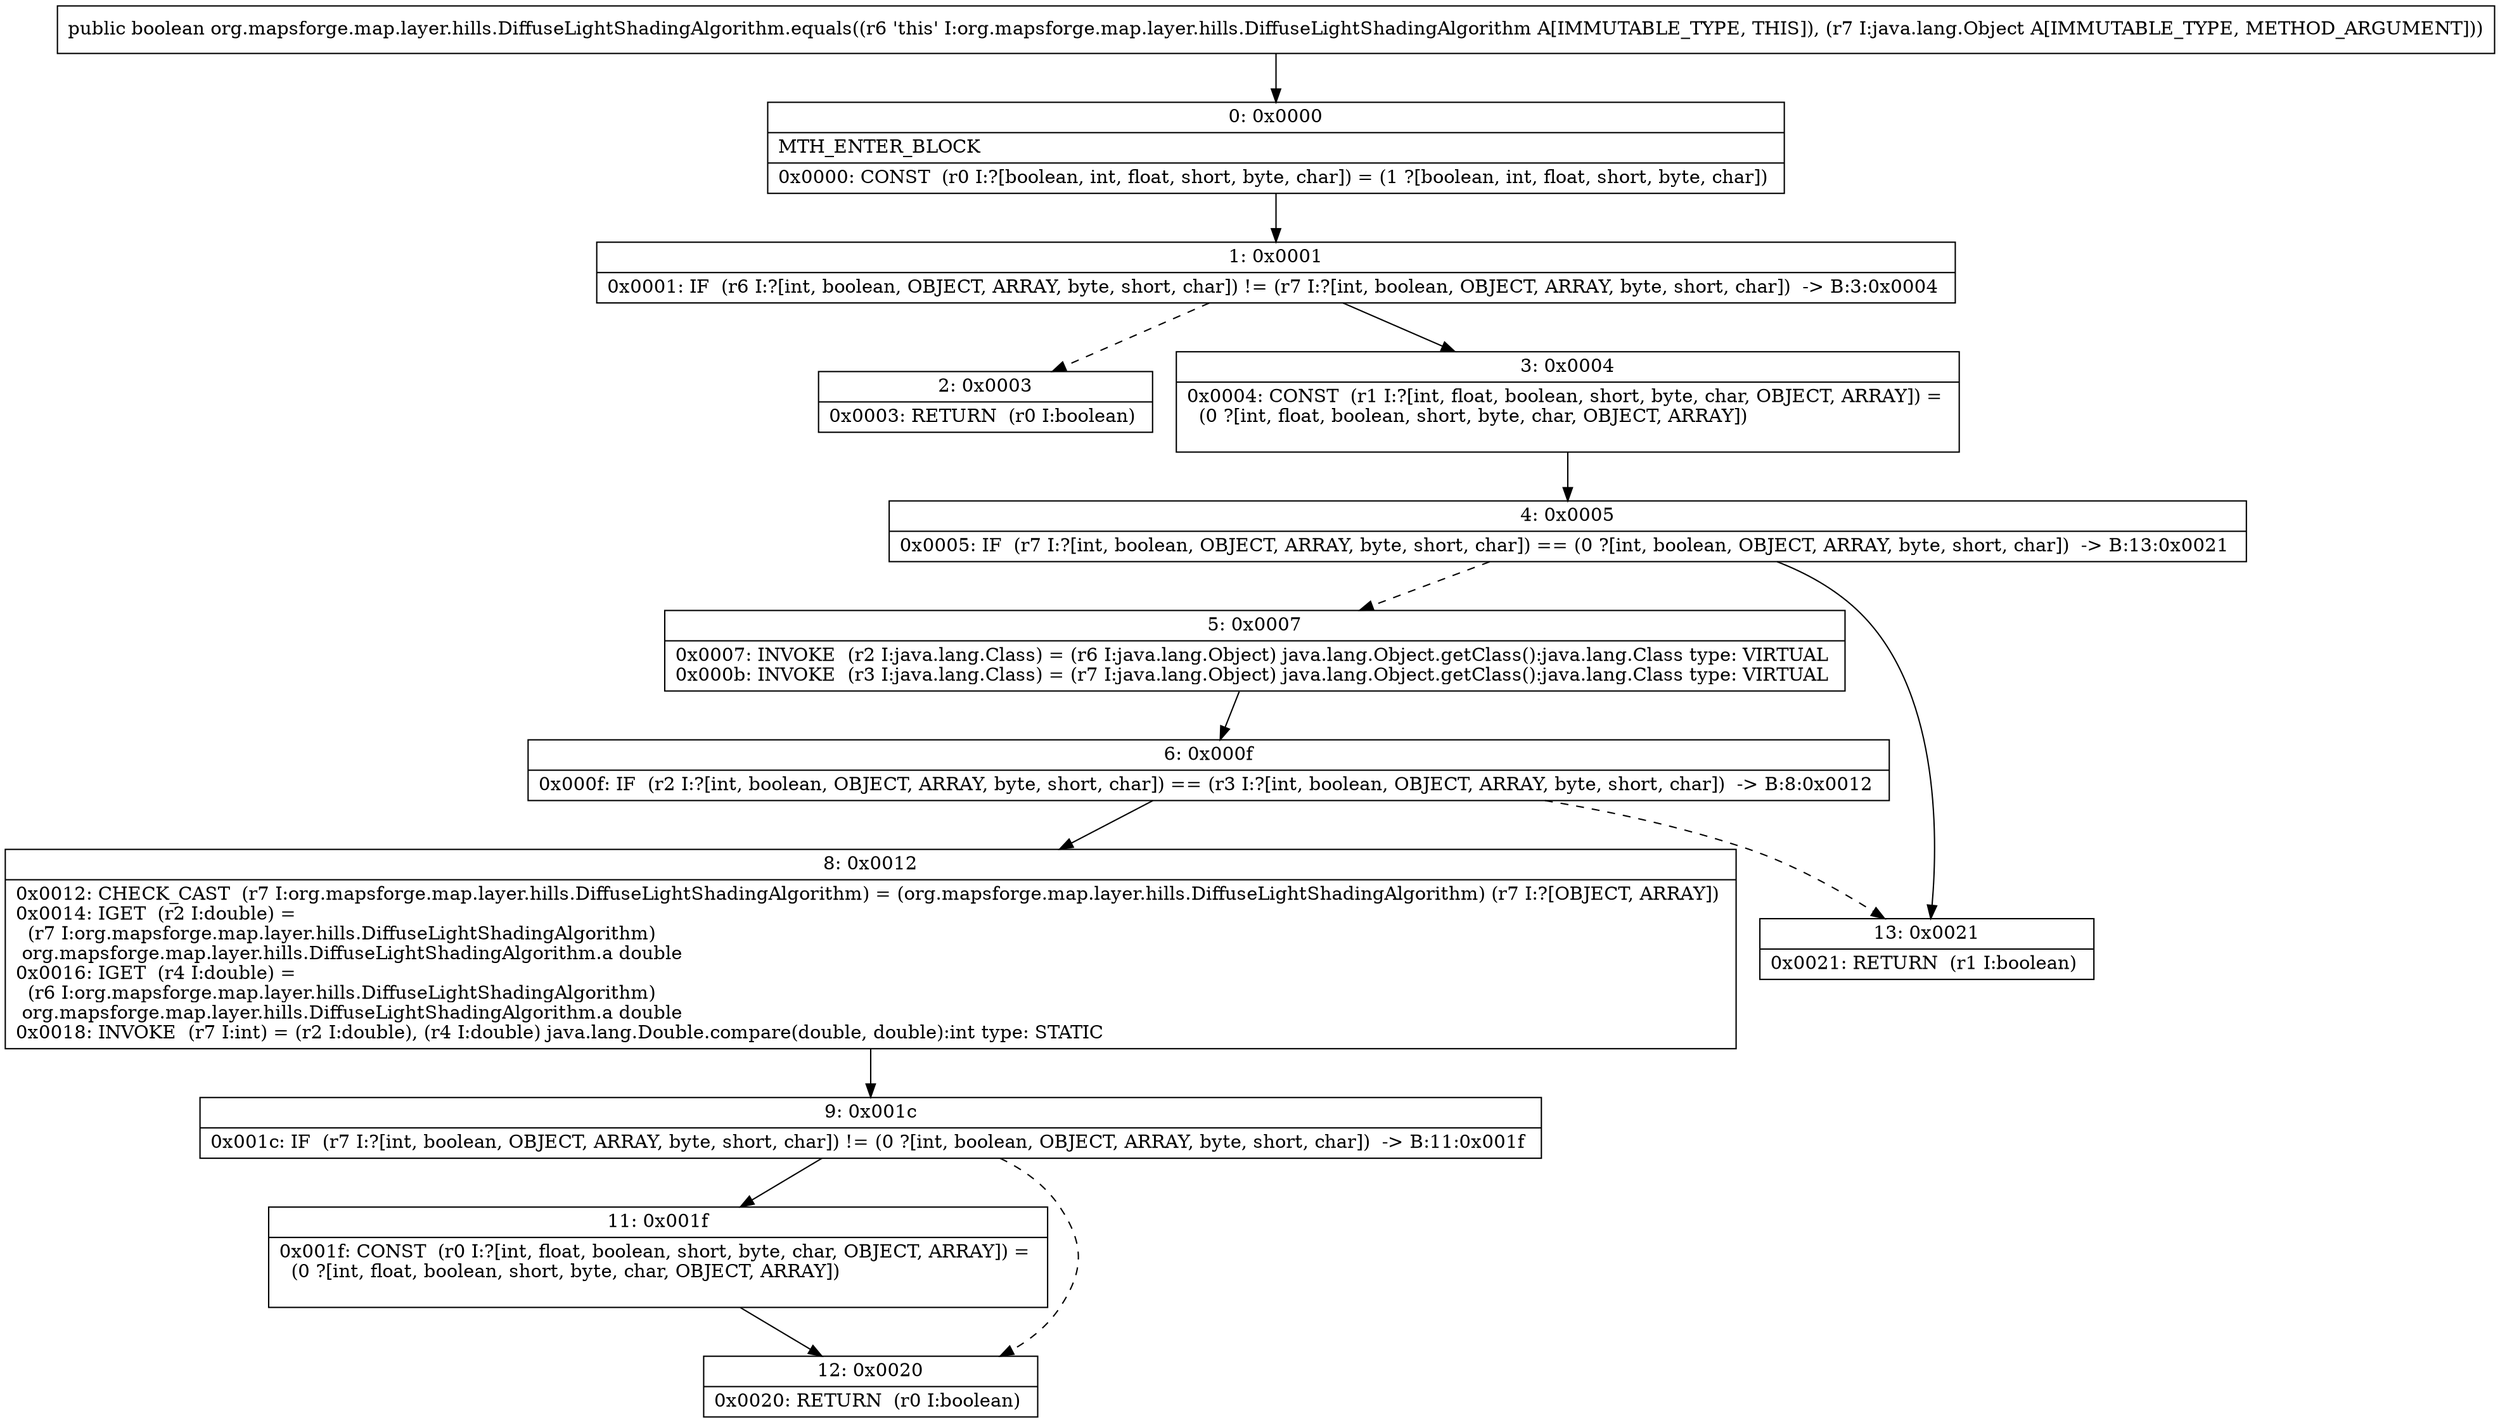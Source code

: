 digraph "CFG fororg.mapsforge.map.layer.hills.DiffuseLightShadingAlgorithm.equals(Ljava\/lang\/Object;)Z" {
Node_0 [shape=record,label="{0\:\ 0x0000|MTH_ENTER_BLOCK\l|0x0000: CONST  (r0 I:?[boolean, int, float, short, byte, char]) = (1 ?[boolean, int, float, short, byte, char]) \l}"];
Node_1 [shape=record,label="{1\:\ 0x0001|0x0001: IF  (r6 I:?[int, boolean, OBJECT, ARRAY, byte, short, char]) != (r7 I:?[int, boolean, OBJECT, ARRAY, byte, short, char])  \-\> B:3:0x0004 \l}"];
Node_2 [shape=record,label="{2\:\ 0x0003|0x0003: RETURN  (r0 I:boolean) \l}"];
Node_3 [shape=record,label="{3\:\ 0x0004|0x0004: CONST  (r1 I:?[int, float, boolean, short, byte, char, OBJECT, ARRAY]) = \l  (0 ?[int, float, boolean, short, byte, char, OBJECT, ARRAY])\l \l}"];
Node_4 [shape=record,label="{4\:\ 0x0005|0x0005: IF  (r7 I:?[int, boolean, OBJECT, ARRAY, byte, short, char]) == (0 ?[int, boolean, OBJECT, ARRAY, byte, short, char])  \-\> B:13:0x0021 \l}"];
Node_5 [shape=record,label="{5\:\ 0x0007|0x0007: INVOKE  (r2 I:java.lang.Class) = (r6 I:java.lang.Object) java.lang.Object.getClass():java.lang.Class type: VIRTUAL \l0x000b: INVOKE  (r3 I:java.lang.Class) = (r7 I:java.lang.Object) java.lang.Object.getClass():java.lang.Class type: VIRTUAL \l}"];
Node_6 [shape=record,label="{6\:\ 0x000f|0x000f: IF  (r2 I:?[int, boolean, OBJECT, ARRAY, byte, short, char]) == (r3 I:?[int, boolean, OBJECT, ARRAY, byte, short, char])  \-\> B:8:0x0012 \l}"];
Node_8 [shape=record,label="{8\:\ 0x0012|0x0012: CHECK_CAST  (r7 I:org.mapsforge.map.layer.hills.DiffuseLightShadingAlgorithm) = (org.mapsforge.map.layer.hills.DiffuseLightShadingAlgorithm) (r7 I:?[OBJECT, ARRAY]) \l0x0014: IGET  (r2 I:double) = \l  (r7 I:org.mapsforge.map.layer.hills.DiffuseLightShadingAlgorithm)\l org.mapsforge.map.layer.hills.DiffuseLightShadingAlgorithm.a double \l0x0016: IGET  (r4 I:double) = \l  (r6 I:org.mapsforge.map.layer.hills.DiffuseLightShadingAlgorithm)\l org.mapsforge.map.layer.hills.DiffuseLightShadingAlgorithm.a double \l0x0018: INVOKE  (r7 I:int) = (r2 I:double), (r4 I:double) java.lang.Double.compare(double, double):int type: STATIC \l}"];
Node_9 [shape=record,label="{9\:\ 0x001c|0x001c: IF  (r7 I:?[int, boolean, OBJECT, ARRAY, byte, short, char]) != (0 ?[int, boolean, OBJECT, ARRAY, byte, short, char])  \-\> B:11:0x001f \l}"];
Node_11 [shape=record,label="{11\:\ 0x001f|0x001f: CONST  (r0 I:?[int, float, boolean, short, byte, char, OBJECT, ARRAY]) = \l  (0 ?[int, float, boolean, short, byte, char, OBJECT, ARRAY])\l \l}"];
Node_12 [shape=record,label="{12\:\ 0x0020|0x0020: RETURN  (r0 I:boolean) \l}"];
Node_13 [shape=record,label="{13\:\ 0x0021|0x0021: RETURN  (r1 I:boolean) \l}"];
MethodNode[shape=record,label="{public boolean org.mapsforge.map.layer.hills.DiffuseLightShadingAlgorithm.equals((r6 'this' I:org.mapsforge.map.layer.hills.DiffuseLightShadingAlgorithm A[IMMUTABLE_TYPE, THIS]), (r7 I:java.lang.Object A[IMMUTABLE_TYPE, METHOD_ARGUMENT])) }"];
MethodNode -> Node_0;
Node_0 -> Node_1;
Node_1 -> Node_2[style=dashed];
Node_1 -> Node_3;
Node_3 -> Node_4;
Node_4 -> Node_5[style=dashed];
Node_4 -> Node_13;
Node_5 -> Node_6;
Node_6 -> Node_8;
Node_6 -> Node_13[style=dashed];
Node_8 -> Node_9;
Node_9 -> Node_11;
Node_9 -> Node_12[style=dashed];
Node_11 -> Node_12;
}

